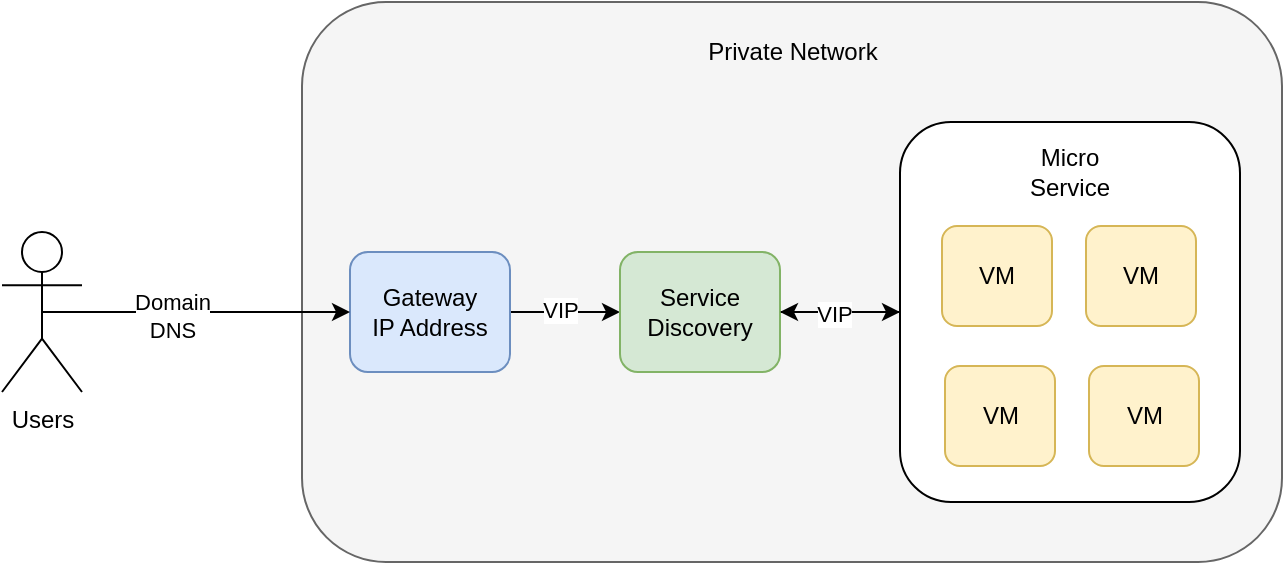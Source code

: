 <mxfile version="20.3.0" type="device"><diagram id="1s-12SHKGKUwOAvM8DEx" name="第 1 页"><mxGraphModel dx="1234" dy="777" grid="1" gridSize="10" guides="1" tooltips="1" connect="1" arrows="1" fold="1" page="1" pageScale="1" pageWidth="2339" pageHeight="3300" math="0" shadow="0"><root><mxCell id="0"/><mxCell id="1" parent="0"/><mxCell id="GcyZOmHFswCgk9eIk0Wu-1" value="Users" style="shape=umlActor;verticalLabelPosition=bottom;verticalAlign=top;html=1;outlineConnect=0;" parent="1" vertex="1"><mxGeometry x="140" y="335" width="40" height="80" as="geometry"/></mxCell><mxCell id="GcyZOmHFswCgk9eIk0Wu-13" value="" style="rounded=1;whiteSpace=wrap;html=1;fillColor=#f5f5f5;fontColor=#333333;strokeColor=#666666;" parent="1" vertex="1"><mxGeometry x="290" y="220" width="490" height="280" as="geometry"/></mxCell><mxCell id="GcyZOmHFswCgk9eIk0Wu-19" style="edgeStyle=orthogonalEdgeStyle;rounded=0;orthogonalLoop=1;jettySize=auto;html=1;exitX=1;exitY=0.5;exitDx=0;exitDy=0;entryX=0;entryY=0.5;entryDx=0;entryDy=0;" parent="1" source="GcyZOmHFswCgk9eIk0Wu-14" target="GcyZOmHFswCgk9eIk0Wu-18" edge="1"><mxGeometry relative="1" as="geometry"/></mxCell><mxCell id="rFks8ilyiSKtWComQ4ME-1" value="VIP" style="edgeLabel;html=1;align=center;verticalAlign=middle;resizable=0;points=[];" vertex="1" connectable="0" parent="GcyZOmHFswCgk9eIk0Wu-19"><mxGeometry x="-0.1" y="1" relative="1" as="geometry"><mxPoint as="offset"/></mxGeometry></mxCell><mxCell id="GcyZOmHFswCgk9eIk0Wu-14" value="Gateway&lt;br&gt;IP Address" style="rounded=1;whiteSpace=wrap;html=1;fillColor=#dae8fc;strokeColor=#6c8ebf;" parent="1" vertex="1"><mxGeometry x="314" y="345" width="80" height="60" as="geometry"/></mxCell><mxCell id="GcyZOmHFswCgk9eIk0Wu-15" style="edgeStyle=orthogonalEdgeStyle;rounded=0;orthogonalLoop=1;jettySize=auto;html=1;exitX=0.5;exitY=0.5;exitDx=0;exitDy=0;exitPerimeter=0;" parent="1" source="GcyZOmHFswCgk9eIk0Wu-1" target="GcyZOmHFswCgk9eIk0Wu-14" edge="1"><mxGeometry relative="1" as="geometry"/></mxCell><mxCell id="GcyZOmHFswCgk9eIk0Wu-17" value="Domain&lt;br&gt;DNS" style="edgeLabel;html=1;align=center;verticalAlign=middle;resizable=0;points=[];" parent="GcyZOmHFswCgk9eIk0Wu-15" vertex="1" connectable="0"><mxGeometry x="-0.163" y="-2" relative="1" as="geometry"><mxPoint as="offset"/></mxGeometry></mxCell><mxCell id="GcyZOmHFswCgk9eIk0Wu-21" style="edgeStyle=orthogonalEdgeStyle;rounded=0;orthogonalLoop=1;jettySize=auto;html=1;exitX=1;exitY=0.5;exitDx=0;exitDy=0;entryX=0;entryY=0.5;entryDx=0;entryDy=0;" parent="1" source="GcyZOmHFswCgk9eIk0Wu-18" target="GcyZOmHFswCgk9eIk0Wu-20" edge="1"><mxGeometry relative="1" as="geometry"/></mxCell><mxCell id="GcyZOmHFswCgk9eIk0Wu-18" value="Service&lt;br&gt;Discovery" style="rounded=1;whiteSpace=wrap;html=1;fillColor=#d5e8d4;strokeColor=#82b366;" parent="1" vertex="1"><mxGeometry x="449" y="345" width="80" height="60" as="geometry"/></mxCell><mxCell id="GcyZOmHFswCgk9eIk0Wu-22" style="edgeStyle=orthogonalEdgeStyle;rounded=0;orthogonalLoop=1;jettySize=auto;html=1;exitX=0;exitY=0.5;exitDx=0;exitDy=0;entryX=1;entryY=0.5;entryDx=0;entryDy=0;" parent="1" source="GcyZOmHFswCgk9eIk0Wu-20" target="GcyZOmHFswCgk9eIk0Wu-18" edge="1"><mxGeometry relative="1" as="geometry"/></mxCell><mxCell id="rFks8ilyiSKtWComQ4ME-2" value="VIP" style="edgeLabel;html=1;align=center;verticalAlign=middle;resizable=0;points=[];" vertex="1" connectable="0" parent="GcyZOmHFswCgk9eIk0Wu-22"><mxGeometry x="0.111" y="1" relative="1" as="geometry"><mxPoint as="offset"/></mxGeometry></mxCell><mxCell id="GcyZOmHFswCgk9eIk0Wu-20" value="" style="rounded=1;whiteSpace=wrap;html=1;" parent="1" vertex="1"><mxGeometry x="589" y="280" width="170" height="190" as="geometry"/></mxCell><mxCell id="GcyZOmHFswCgk9eIk0Wu-23" value="VM" style="rounded=1;whiteSpace=wrap;html=1;fillColor=#fff2cc;strokeColor=#d6b656;" parent="1" vertex="1"><mxGeometry x="610" y="332" width="55" height="50" as="geometry"/></mxCell><mxCell id="GcyZOmHFswCgk9eIk0Wu-26" value="VM" style="rounded=1;whiteSpace=wrap;html=1;fillColor=#fff2cc;strokeColor=#d6b656;" parent="1" vertex="1"><mxGeometry x="682" y="332" width="55" height="50" as="geometry"/></mxCell><mxCell id="GcyZOmHFswCgk9eIk0Wu-27" value="VM" style="rounded=1;whiteSpace=wrap;html=1;fillColor=#fff2cc;strokeColor=#d6b656;" parent="1" vertex="1"><mxGeometry x="611.5" y="402" width="55" height="50" as="geometry"/></mxCell><mxCell id="GcyZOmHFswCgk9eIk0Wu-28" value="VM" style="rounded=1;whiteSpace=wrap;html=1;fillColor=#fff2cc;strokeColor=#d6b656;" parent="1" vertex="1"><mxGeometry x="683.5" y="402" width="55" height="50" as="geometry"/></mxCell><mxCell id="GcyZOmHFswCgk9eIk0Wu-29" value="Micro Service" style="text;html=1;strokeColor=none;fillColor=none;align=center;verticalAlign=middle;whiteSpace=wrap;rounded=0;" parent="1" vertex="1"><mxGeometry x="644" y="290" width="60" height="30" as="geometry"/></mxCell><mxCell id="GcyZOmHFswCgk9eIk0Wu-30" value="Private Network" style="text;html=1;strokeColor=none;fillColor=none;align=center;verticalAlign=middle;whiteSpace=wrap;rounded=0;" parent="1" vertex="1"><mxGeometry x="487.5" y="230" width="95" height="30" as="geometry"/></mxCell></root></mxGraphModel></diagram></mxfile>